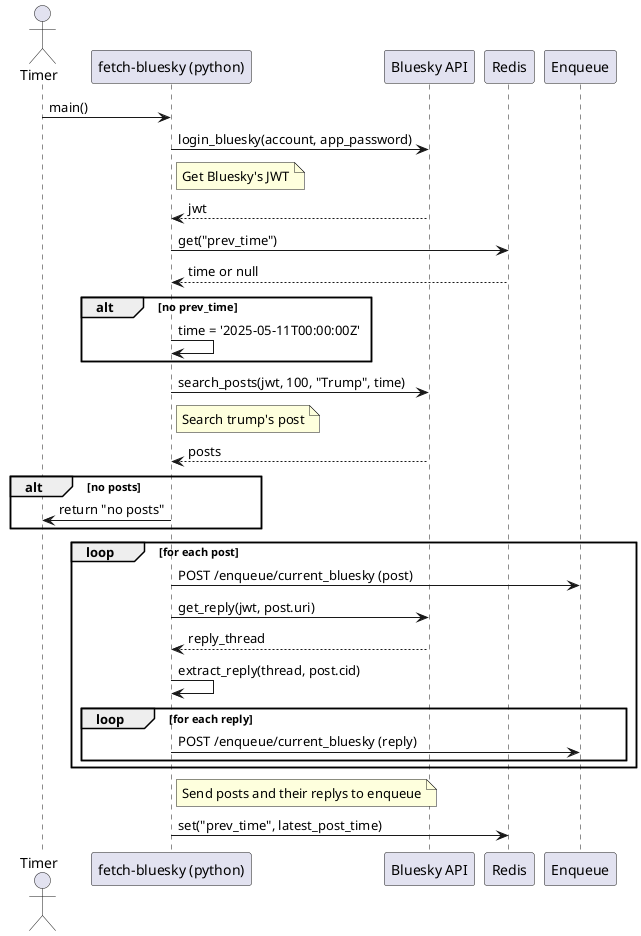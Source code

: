 @startuml

actor Timer
participant "fetch-bluesky (python)" as Main
participant "Bluesky API" as Bluesky
participant "Redis" as Redis
participant "Enqueue" as Enqueue

Timer -> Main : main()


Main -> Bluesky : login_bluesky(account, app_password)
note right of Main : Get Bluesky's JWT
Bluesky --> Main : jwt
Main -> Redis : get("prev_time")
Redis --> Main : time or null
alt no prev_time
    Main -> Main : time = '2025-05-11T00:00:00Z'
end

Main -> Bluesky : search_posts(jwt, 100, "Trump", time)
note right of Main :Search trump's post
Bluesky --> Main : posts

alt no posts
    Main -> Timer : return "no posts"
    deactivate Main
end


loop for each post
    Main -> Enqueue : POST /enqueue/current_bluesky (post)
    Main -> Bluesky : get_reply(jwt, post.uri)
    Bluesky --> Main : reply_thread
    Main -> Main : extract_reply(thread, post.cid)
    loop for each reply
        Main -> Enqueue : POST /enqueue/current_bluesky (reply)
    end
end

note right of Main :Send posts and their replys to enqueue
Main -> Redis : set("prev_time", latest_post_time)

@enduml
